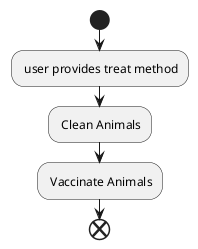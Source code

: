 @startuml

start

: user provides treat method;
: Clean Animals;
: Vaccinate Animals;
end;
@enduml

@startuml
user--> AnimalShelterApp : input to treat animal
AnimalShelterApp --> AnimalService : treatAnimals()
AnimalService --> AnimalRepository : getAnimals()
AnimalService <-- AnimalRepository : list<Animal>

AnimalService --> AnimalService : set clean to true
AnimalService --> AnimalService : set vaccinate to true

@enduml
